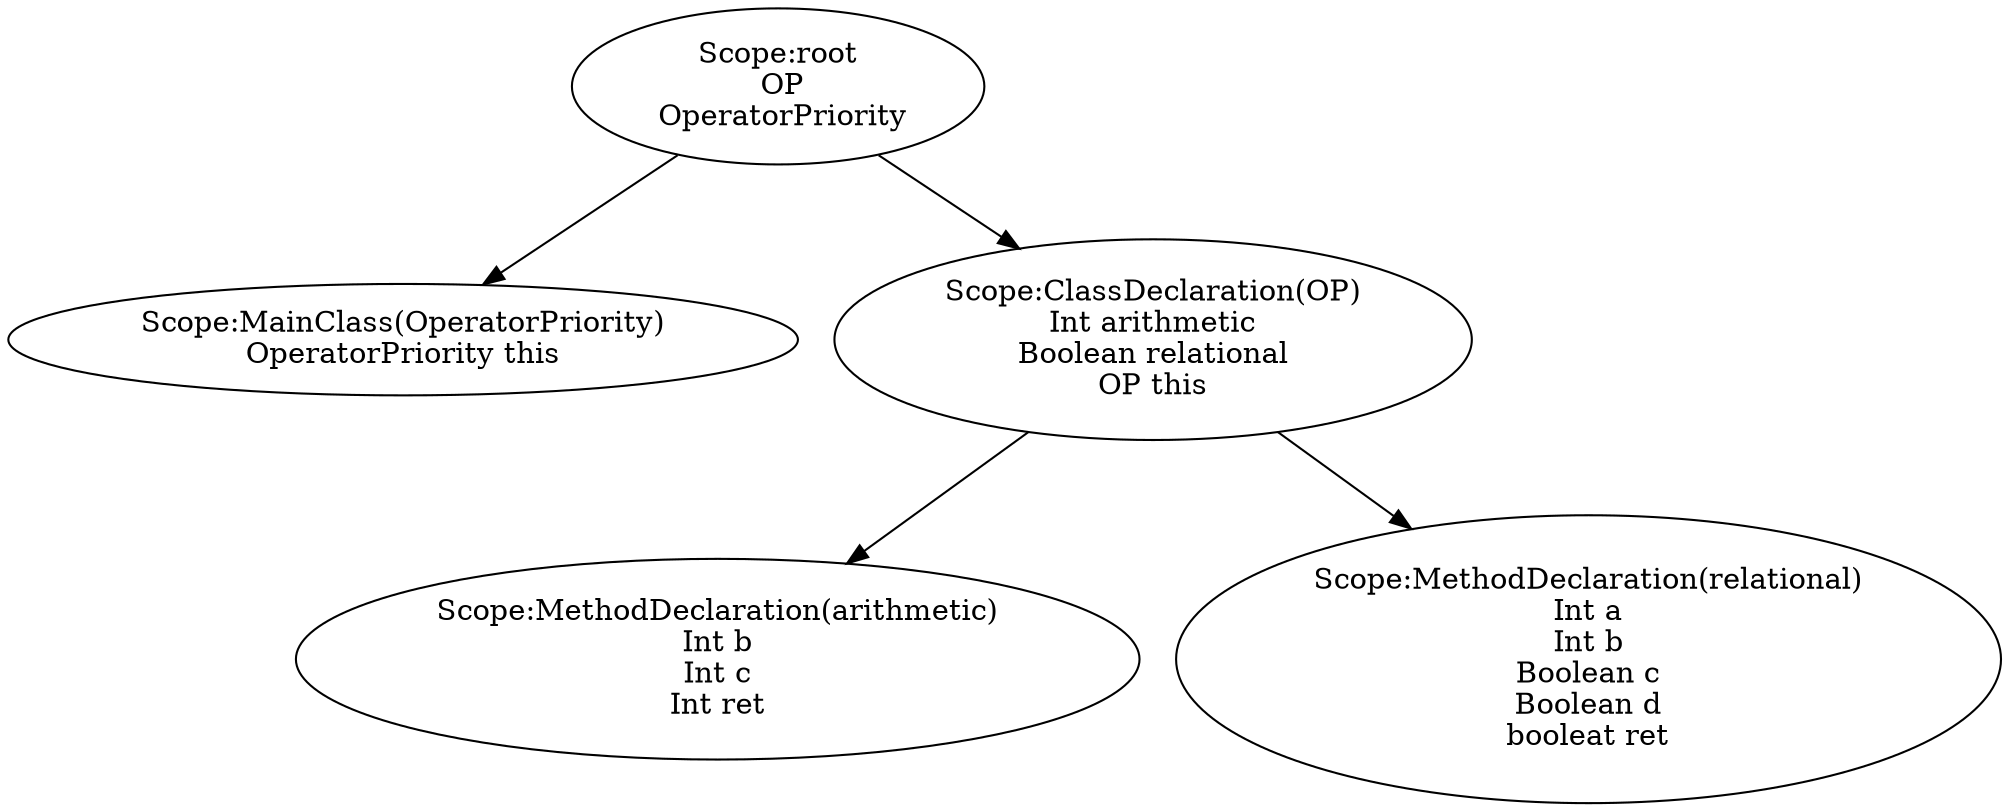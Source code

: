 digraph {
n0 [label="Scope:root
 OP
 OperatorPriority
"];
n1 [label="Scope:MainClass(OperatorPriority)
OperatorPriority this
"];
n0 -> n1
n2 [label="Scope:ClassDeclaration(OP)
Int arithmetic
Boolean relational
OP this
"];
n3 [label="Scope:MethodDeclaration(arithmetic)
Int b
Int c
Int ret
"];
n2 -> n3
n4 [label="Scope:MethodDeclaration(relational)
Int a
Int b
Boolean c
Boolean d
booleat ret
"];
n2 -> n4
n0 -> n2
}
